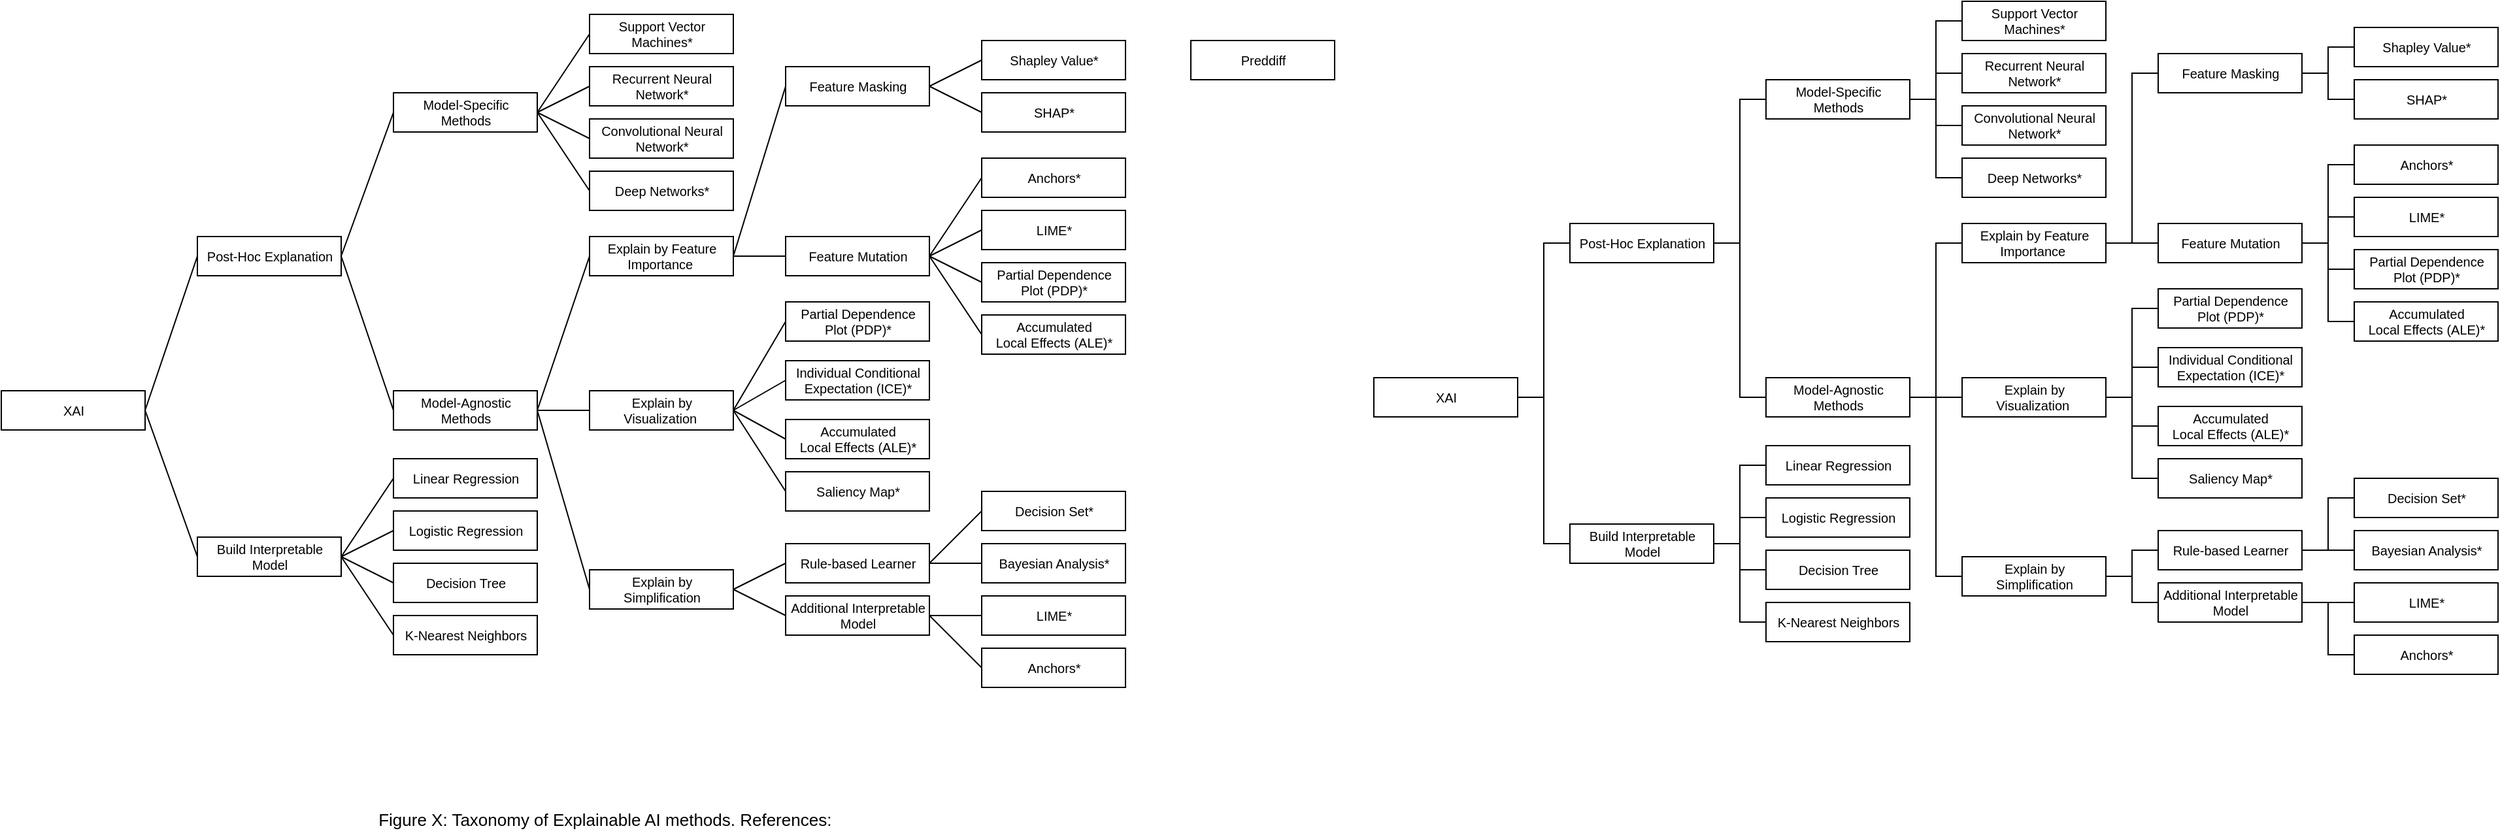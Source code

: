 <mxfile version="15.8.4" type="device"><diagram id="fUU3eTQK2Krqb0j5PKWN" name="Page-1"><mxGraphModel dx="1800" dy="1344" grid="1" gridSize="10" guides="1" tooltips="1" connect="1" arrows="1" fold="1" page="1" pageScale="1" pageWidth="827" pageHeight="1169" math="0" shadow="0"><root><mxCell id="0"/><mxCell id="1" parent="0"/><mxCell id="-WORGkZip4nCEqT5M6iW-1" value="XAI" style="rounded=0;fontSize=10;html=1;" parent="1" vertex="1"><mxGeometry x="50" y="548" width="110" height="30" as="geometry"/></mxCell><mxCell id="xde6bj1MVYbyTkNECEby-100" value="" style="rounded=0;orthogonalLoop=1;jettySize=auto;exitX=1;exitY=0.5;exitDx=0;exitDy=0;entryX=0;entryY=0.5;entryDx=0;entryDy=0;endArrow=none;endFill=0;fontSize=10;html=1;" edge="1" parent="1" source="-WORGkZip4nCEqT5M6iW-3" target="-WORGkZip4nCEqT5M6iW-4"><mxGeometry relative="1" as="geometry"/></mxCell><mxCell id="xde6bj1MVYbyTkNECEby-101" value="" style="rounded=0;orthogonalLoop=1;jettySize=auto;exitX=1;exitY=0.5;exitDx=0;exitDy=0;entryX=0;entryY=0.5;entryDx=0;entryDy=0;endArrow=none;endFill=0;fontSize=10;html=1;" edge="1" parent="1" source="-WORGkZip4nCEqT5M6iW-3" target="-WORGkZip4nCEqT5M6iW-15"><mxGeometry relative="1" as="geometry"/></mxCell><mxCell id="-WORGkZip4nCEqT5M6iW-3" value="Post-Hoc Explanation" style="rounded=0;fontSize=10;html=1;" parent="1" vertex="1"><mxGeometry x="200" y="430" width="110" height="30" as="geometry"/></mxCell><mxCell id="xde6bj1MVYbyTkNECEby-95" value="" style="rounded=0;orthogonalLoop=1;jettySize=auto;exitX=1;exitY=0.5;exitDx=0;exitDy=0;entryX=0;entryY=0.5;entryDx=0;entryDy=0;endArrow=none;endFill=0;fontSize=10;html=1;" edge="1" parent="1" source="-WORGkZip4nCEqT5M6iW-4" target="28"><mxGeometry relative="1" as="geometry"/></mxCell><mxCell id="xde6bj1MVYbyTkNECEby-96" value="" style="rounded=0;orthogonalLoop=1;jettySize=auto;exitX=1;exitY=0.5;exitDx=0;exitDy=0;entryX=0;entryY=0.5;entryDx=0;entryDy=0;endArrow=none;endFill=0;fontSize=10;html=1;" edge="1" parent="1" source="-WORGkZip4nCEqT5M6iW-4" target="29"><mxGeometry relative="1" as="geometry"/></mxCell><mxCell id="xde6bj1MVYbyTkNECEby-97" value="" style="rounded=0;orthogonalLoop=1;jettySize=auto;exitX=1;exitY=0.5;exitDx=0;exitDy=0;entryX=0;entryY=0.5;entryDx=0;entryDy=0;endArrow=none;endFill=0;fontSize=10;html=1;" edge="1" parent="1" source="-WORGkZip4nCEqT5M6iW-4" target="30"><mxGeometry relative="1" as="geometry"/></mxCell><mxCell id="xde6bj1MVYbyTkNECEby-98" value="" style="rounded=0;orthogonalLoop=1;jettySize=auto;exitX=1;exitY=0.5;exitDx=0;exitDy=0;entryX=0;entryY=0.5;entryDx=0;entryDy=0;endArrow=none;endFill=0;fontSize=10;html=1;" edge="1" parent="1" source="-WORGkZip4nCEqT5M6iW-4" target="31"><mxGeometry relative="1" as="geometry"/></mxCell><mxCell id="-WORGkZip4nCEqT5M6iW-4" value="Model-Specific &lt;br&gt;Methods" style="rounded=0;fontSize=10;html=1;" parent="1" vertex="1"><mxGeometry x="350" y="320" width="110" height="30" as="geometry"/></mxCell><mxCell id="-WORGkZip4nCEqT5M6iW-5" value="Build Interpretable &lt;br&gt;Model" style="rounded=0;fontSize=10;html=1;" parent="1" vertex="1"><mxGeometry x="200" y="660" width="110" height="30" as="geometry"/></mxCell><mxCell id="xde6bj1MVYbyTkNECEby-85" value="" style="rounded=0;orthogonalLoop=1;jettySize=auto;exitX=1;exitY=0.5;exitDx=0;exitDy=0;entryX=0;entryY=0.5;entryDx=0;entryDy=0;endArrow=none;endFill=0;fontSize=10;html=1;" edge="1" parent="1" source="-WORGkZip4nCEqT5M6iW-15" target="-WORGkZip4nCEqT5M6iW-24"><mxGeometry relative="1" as="geometry"/></mxCell><mxCell id="xde6bj1MVYbyTkNECEby-86" value="" style="rounded=0;orthogonalLoop=1;jettySize=auto;exitX=1;exitY=0.5;exitDx=0;exitDy=0;entryX=0;entryY=0.5;entryDx=0;entryDy=0;endArrow=none;endFill=0;fontSize=10;html=1;" edge="1" parent="1" source="-WORGkZip4nCEqT5M6iW-15" target="-WORGkZip4nCEqT5M6iW-20"><mxGeometry relative="1" as="geometry"/></mxCell><mxCell id="xde6bj1MVYbyTkNECEby-99" value="" style="rounded=0;orthogonalLoop=1;jettySize=auto;exitX=1;exitY=0.5;exitDx=0;exitDy=0;entryX=0;entryY=0.5;entryDx=0;entryDy=0;endArrow=none;endFill=0;fontSize=10;html=1;" edge="1" parent="1" source="-WORGkZip4nCEqT5M6iW-15" target="-WORGkZip4nCEqT5M6iW-23"><mxGeometry relative="1" as="geometry"/></mxCell><mxCell id="-WORGkZip4nCEqT5M6iW-15" value="Model-Agnostic &lt;br&gt;Methods" style="rounded=0;fontSize=10;html=1;" parent="1" vertex="1"><mxGeometry x="350" y="548" width="110" height="30" as="geometry"/></mxCell><mxCell id="-WORGkZip4nCEqT5M6iW-20" value="Explain by &lt;br&gt;Simplification" style="rounded=0;fontSize=10;html=1;" parent="1" vertex="1"><mxGeometry x="500" y="685" width="110" height="30" as="geometry"/></mxCell><mxCell id="-WORGkZip4nCEqT5M6iW-23" value="Explain by Feature &lt;br&gt;Importance&amp;nbsp;" style="rounded=0;fontSize=10;html=1;" parent="1" vertex="1"><mxGeometry x="500" y="430" width="110" height="30" as="geometry"/></mxCell><mxCell id="-WORGkZip4nCEqT5M6iW-24" value="Explain by &lt;br&gt;Visualization&amp;nbsp;" style="rounded=0;fontSize=10;html=1;" parent="1" vertex="1"><mxGeometry x="500" y="548" width="110" height="30" as="geometry"/></mxCell><mxCell id="xde6bj1MVYbyTkNECEby-93" value="" style="rounded=0;orthogonalLoop=1;jettySize=auto;exitX=1;exitY=0.5;exitDx=0;exitDy=0;entryX=0;entryY=0.5;entryDx=0;entryDy=0;endArrow=none;endFill=0;fontSize=10;html=1;" edge="1" parent="1" source="-WORGkZip4nCEqT5M6iW-26" target="38"><mxGeometry relative="1" as="geometry"/></mxCell><mxCell id="xde6bj1MVYbyTkNECEby-94" value="" style="rounded=0;orthogonalLoop=1;jettySize=auto;exitX=1;exitY=0.5;exitDx=0;exitDy=0;entryX=0;entryY=0.5;entryDx=0;entryDy=0;endArrow=none;endFill=0;fontSize=10;html=1;" edge="1" parent="1" source="-WORGkZip4nCEqT5M6iW-26" target="44"><mxGeometry relative="1" as="geometry"/></mxCell><mxCell id="-WORGkZip4nCEqT5M6iW-26" value="Feature Masking" style="rounded=0;fontSize=10;html=1;" parent="1" vertex="1"><mxGeometry x="650" y="300" width="110" height="30" as="geometry"/></mxCell><mxCell id="xde6bj1MVYbyTkNECEby-89" value="" style="rounded=0;orthogonalLoop=1;jettySize=auto;exitX=1;exitY=0.5;exitDx=0;exitDy=0;entryX=0;entryY=0.5;entryDx=0;entryDy=0;endArrow=none;endFill=0;fontSize=10;html=1;" edge="1" parent="1" source="-WORGkZip4nCEqT5M6iW-27" target="81"><mxGeometry relative="1" as="geometry"/></mxCell><mxCell id="xde6bj1MVYbyTkNECEby-90" value="" style="rounded=0;orthogonalLoop=1;jettySize=auto;exitX=1;exitY=0.5;exitDx=0;exitDy=0;entryX=0;entryY=0.5;entryDx=0;entryDy=0;endArrow=none;endFill=0;fontSize=10;html=1;" edge="1" parent="1" source="-WORGkZip4nCEqT5M6iW-27" target="83"><mxGeometry relative="1" as="geometry"/></mxCell><mxCell id="xde6bj1MVYbyTkNECEby-91" value="" style="rounded=0;orthogonalLoop=1;jettySize=auto;exitX=1;exitY=0.5;exitDx=0;exitDy=0;entryX=0;entryY=0.5;entryDx=0;entryDy=0;endArrow=none;endFill=0;fontSize=10;html=1;" edge="1" parent="1" source="-WORGkZip4nCEqT5M6iW-27" target="49"><mxGeometry relative="1" as="geometry"/></mxCell><mxCell id="xde6bj1MVYbyTkNECEby-92" value="" style="rounded=0;orthogonalLoop=1;jettySize=auto;exitX=1;exitY=0.5;exitDx=0;exitDy=0;entryX=0;entryY=0.5;entryDx=0;entryDy=0;endArrow=none;endFill=0;fontSize=10;html=1;" edge="1" parent="1" source="-WORGkZip4nCEqT5M6iW-27" target="41"><mxGeometry relative="1" as="geometry"/></mxCell><mxCell id="-WORGkZip4nCEqT5M6iW-27" value="Feature Mutation" style="rounded=0;fontSize=10;html=1;" parent="1" vertex="1"><mxGeometry x="650" y="430" width="110" height="30" as="geometry"/></mxCell><mxCell id="-WORGkZip4nCEqT5M6iW-43" value="Accumulated &lt;br&gt;Local Effects (ALE)*" style="rounded=0;fontSize=10;html=1;" parent="1" vertex="1"><mxGeometry x="650" y="570" width="110" height="30" as="geometry"/></mxCell><mxCell id="-WORGkZip4nCEqT5M6iW-45" value="Rule-based Learner" style="rounded=0;fontSize=10;html=1;" parent="1" vertex="1"><mxGeometry x="650" y="665" width="110" height="30" as="geometry"/></mxCell><mxCell id="QQmzySU8mVnGRCFx_2Iw-1" value="Partial Dependence &lt;br&gt;Plot (PDP)*" style="rounded=0;fontSize=10;html=1;" parent="1" vertex="1"><mxGeometry x="650" y="480" width="110" height="30" as="geometry"/></mxCell><mxCell id="22" value="Linear Regression" style="rounded=0;fontSize=10;html=1;" parent="1" vertex="1"><mxGeometry x="350" y="600" width="110" height="30" as="geometry"/></mxCell><mxCell id="23" value="Decision Tree" style="rounded=0;fontSize=10;html=1;" parent="1" vertex="1"><mxGeometry x="350" y="680" width="110" height="30" as="geometry"/></mxCell><mxCell id="24" value="Logistic Regression" style="rounded=0;fontSize=10;html=1;" parent="1" vertex="1"><mxGeometry x="350" y="640" width="110" height="30" as="geometry"/></mxCell><mxCell id="27" value="K-Nearest Neighbors" style="rounded=0;fontSize=10;html=1;" parent="1" vertex="1"><mxGeometry x="350" y="720" width="110" height="30" as="geometry"/></mxCell><mxCell id="28" value="Support Vector &lt;br&gt;Machines*" style="rounded=0;fontSize=10;html=1;" parent="1" vertex="1"><mxGeometry x="500" y="260" width="110" height="30" as="geometry"/></mxCell><mxCell id="29" value="Recurrent Neural &lt;br&gt;Network*" style="rounded=0;fontSize=10;html=1;" parent="1" vertex="1"><mxGeometry x="500" y="300" width="110" height="30" as="geometry"/></mxCell><mxCell id="30" value="Convolutional Neural&lt;br&gt;Network*" style="rounded=0;fontSize=10;html=1;" parent="1" vertex="1"><mxGeometry x="500" y="340" width="110" height="30" as="geometry"/></mxCell><mxCell id="31" value="Deep Networks*" style="rounded=0;fontSize=10;html=1;" parent="1" vertex="1"><mxGeometry x="500" y="380" width="110" height="30" as="geometry"/></mxCell><mxCell id="34" value="Individual Conditional &lt;br&gt;Expectation (ICE)*" style="rounded=0;fontSize=10;html=1;" parent="1" vertex="1"><mxGeometry x="650" y="525" width="110" height="30" as="geometry"/></mxCell><mxCell id="36" value="Decision Set*" style="rounded=0;fontSize=10;html=1;" parent="1" vertex="1"><mxGeometry x="800" y="625" width="110" height="30" as="geometry"/></mxCell><mxCell id="37" value="Bayesian Analysis*" style="rounded=0;fontSize=10;html=1;" parent="1" vertex="1"><mxGeometry x="800" y="665" width="110" height="30" as="geometry"/></mxCell><mxCell id="38" value="Shapley Value*" style="rounded=0;fontSize=10;html=1;" parent="1" vertex="1"><mxGeometry x="800" y="280" width="110" height="30" as="geometry"/></mxCell><mxCell id="40" value="Saliency Map*" style="rounded=0;fontSize=10;html=1;" parent="1" vertex="1"><mxGeometry x="650" y="610" width="110" height="30" as="geometry"/></mxCell><mxCell id="44" value="SHAP*" style="rounded=0;fontSize=10;html=1;" parent="1" vertex="1"><mxGeometry x="800" y="320" width="110" height="30" as="geometry"/></mxCell><mxCell id="45" value="Additional Interpretable &lt;br&gt;Model" style="rounded=0;fontSize=10;html=1;" parent="1" vertex="1"><mxGeometry x="650" y="705" width="110" height="30" as="geometry"/></mxCell><mxCell id="46" value="LIME*" style="rounded=0;fontSize=10;html=1;" parent="1" vertex="1"><mxGeometry x="800" y="705" width="110" height="30" as="geometry"/></mxCell><mxCell id="47" value="Anchors*" style="rounded=0;fontSize=10;html=1;" parent="1" vertex="1"><mxGeometry x="800" y="745" width="110" height="30" as="geometry"/></mxCell><mxCell id="48" value="Preddiff" style="rounded=0;fontSize=10;html=1;" parent="1" vertex="1"><mxGeometry x="960" y="280" width="110" height="30" as="geometry"/></mxCell><mxCell id="50" value="" style="endArrow=none;fontFamily=Helvetica;fontSize=10;fontColor=default;entryX=0;entryY=0.5;entryDx=0;entryDy=0;exitX=1;exitY=0.5;exitDx=0;exitDy=0;rounded=0;html=1;" parent="1" source="-WORGkZip4nCEqT5M6iW-1" target="-WORGkZip4nCEqT5M6iW-3" edge="1"><mxGeometry width="50" height="50" relative="1" as="geometry"><mxPoint x="130" y="460" as="sourcePoint"/><mxPoint x="180" y="410" as="targetPoint"/></mxGeometry></mxCell><mxCell id="51" value="" style="endArrow=none;fontFamily=Helvetica;fontSize=10;fontColor=default;exitX=1;exitY=0.5;exitDx=0;exitDy=0;entryX=0;entryY=0.5;entryDx=0;entryDy=0;rounded=0;html=1;" parent="1" source="-WORGkZip4nCEqT5M6iW-1" target="-WORGkZip4nCEqT5M6iW-5" edge="1"><mxGeometry width="50" height="50" relative="1" as="geometry"><mxPoint x="150" y="650" as="sourcePoint"/><mxPoint x="200" y="600" as="targetPoint"/></mxGeometry></mxCell><mxCell id="61" value="" style="endArrow=none;fontFamily=Helvetica;fontSize=10;fontColor=default;entryX=0;entryY=0.5;entryDx=0;entryDy=0;exitX=1;exitY=0.5;exitDx=0;exitDy=0;rounded=0;html=1;" parent="1" source="-WORGkZip4nCEqT5M6iW-5" target="22" edge="1"><mxGeometry width="50" height="50" relative="1" as="geometry"><mxPoint x="270" y="660" as="sourcePoint"/><mxPoint x="320" y="610" as="targetPoint"/></mxGeometry></mxCell><mxCell id="62" value="" style="endArrow=none;fontFamily=Helvetica;fontSize=10;fontColor=default;entryX=0;entryY=0.5;entryDx=0;entryDy=0;exitX=1;exitY=0.5;exitDx=0;exitDy=0;rounded=0;html=1;" parent="1" source="-WORGkZip4nCEqT5M6iW-5" target="24" edge="1"><mxGeometry width="50" height="50" relative="1" as="geometry"><mxPoint x="260" y="790" as="sourcePoint"/><mxPoint x="310" y="740" as="targetPoint"/></mxGeometry></mxCell><mxCell id="63" value="" style="endArrow=none;fontFamily=Helvetica;fontSize=10;fontColor=default;entryX=0;entryY=0.5;entryDx=0;entryDy=0;exitX=1;exitY=0.5;exitDx=0;exitDy=0;rounded=0;html=1;" parent="1" source="-WORGkZip4nCEqT5M6iW-5" target="23" edge="1"><mxGeometry width="50" height="50" relative="1" as="geometry"><mxPoint x="270" y="790" as="sourcePoint"/><mxPoint x="320" y="740" as="targetPoint"/></mxGeometry></mxCell><mxCell id="64" value="" style="endArrow=none;fontFamily=Helvetica;fontSize=10;fontColor=default;entryX=0;entryY=0.5;entryDx=0;entryDy=0;exitX=1;exitY=0.5;exitDx=0;exitDy=0;rounded=0;html=1;" parent="1" source="-WORGkZip4nCEqT5M6iW-5" target="27" edge="1"><mxGeometry width="50" height="50" relative="1" as="geometry"><mxPoint x="200" y="810" as="sourcePoint"/><mxPoint x="250" y="760" as="targetPoint"/></mxGeometry></mxCell><mxCell id="65" value="" style="endArrow=none;fontFamily=Helvetica;fontSize=10;fontColor=default;entryX=0;entryY=0.5;entryDx=0;entryDy=0;exitX=1;exitY=0.5;exitDx=0;exitDy=0;rounded=0;html=1;" parent="1" source="-WORGkZip4nCEqT5M6iW-24" target="QQmzySU8mVnGRCFx_2Iw-1" edge="1"><mxGeometry width="50" height="50" relative="1" as="geometry"><mxPoint x="600" y="665" as="sourcePoint"/><mxPoint x="650" y="615" as="targetPoint"/></mxGeometry></mxCell><mxCell id="66" value="" style="endArrow=none;fontFamily=Helvetica;fontSize=10;fontColor=default;entryX=0;entryY=0.5;entryDx=0;entryDy=0;exitX=1;exitY=0.5;exitDx=0;exitDy=0;rounded=0;html=1;" parent="1" source="-WORGkZip4nCEqT5M6iW-24" target="34" edge="1"><mxGeometry width="50" height="50" relative="1" as="geometry"><mxPoint x="580" y="755" as="sourcePoint"/><mxPoint x="630" y="705" as="targetPoint"/></mxGeometry></mxCell><mxCell id="67" value="" style="endArrow=none;fontFamily=Helvetica;fontSize=10;fontColor=default;entryX=0;entryY=0.5;entryDx=0;entryDy=0;exitX=1;exitY=0.5;exitDx=0;exitDy=0;rounded=0;html=1;" parent="1" source="-WORGkZip4nCEqT5M6iW-24" target="-WORGkZip4nCEqT5M6iW-43" edge="1"><mxGeometry width="50" height="50" relative="1" as="geometry"><mxPoint x="540" y="745" as="sourcePoint"/><mxPoint x="590" y="695" as="targetPoint"/></mxGeometry></mxCell><mxCell id="68" value="" style="endArrow=none;fontFamily=Helvetica;fontSize=10;fontColor=default;entryX=0;entryY=0.5;entryDx=0;entryDy=0;exitX=1;exitY=0.5;exitDx=0;exitDy=0;rounded=0;html=1;" parent="1" source="-WORGkZip4nCEqT5M6iW-24" target="40" edge="1"><mxGeometry width="50" height="50" relative="1" as="geometry"><mxPoint x="570" y="755" as="sourcePoint"/><mxPoint x="620" y="705" as="targetPoint"/></mxGeometry></mxCell><mxCell id="69" value="" style="endArrow=none;fontFamily=Helvetica;fontSize=10;fontColor=default;entryX=0;entryY=0.5;entryDx=0;entryDy=0;exitX=1;exitY=0.5;exitDx=0;exitDy=0;rounded=0;html=1;" parent="1" source="-WORGkZip4nCEqT5M6iW-20" target="-WORGkZip4nCEqT5M6iW-45" edge="1"><mxGeometry width="50" height="50" relative="1" as="geometry"><mxPoint x="570" y="795" as="sourcePoint"/><mxPoint x="620" y="745" as="targetPoint"/></mxGeometry></mxCell><mxCell id="70" value="" style="endArrow=none;fontFamily=Helvetica;fontSize=10;fontColor=default;entryX=0;entryY=0.5;entryDx=0;entryDy=0;exitX=1;exitY=0.5;exitDx=0;exitDy=0;rounded=0;html=1;" parent="1" source="-WORGkZip4nCEqT5M6iW-45" target="36" edge="1"><mxGeometry width="50" height="50" relative="1" as="geometry"><mxPoint x="550" y="795" as="sourcePoint"/><mxPoint x="600" y="745" as="targetPoint"/></mxGeometry></mxCell><mxCell id="71" value="" style="endArrow=none;fontFamily=Helvetica;fontSize=10;fontColor=default;entryX=0;entryY=0.5;entryDx=0;entryDy=0;exitX=1;exitY=0.5;exitDx=0;exitDy=0;rounded=0;html=1;" parent="1" source="-WORGkZip4nCEqT5M6iW-45" target="37" edge="1"><mxGeometry width="50" height="50" relative="1" as="geometry"><mxPoint x="570" y="795" as="sourcePoint"/><mxPoint x="620" y="745" as="targetPoint"/></mxGeometry></mxCell><mxCell id="72" value="" style="endArrow=none;fontFamily=Helvetica;fontSize=10;fontColor=default;entryX=0;entryY=0.5;entryDx=0;entryDy=0;exitX=1;exitY=0.5;exitDx=0;exitDy=0;rounded=0;html=1;" parent="1" source="-WORGkZip4nCEqT5M6iW-20" target="45" edge="1"><mxGeometry width="50" height="50" relative="1" as="geometry"><mxPoint x="550" y="785" as="sourcePoint"/><mxPoint x="600" y="735" as="targetPoint"/></mxGeometry></mxCell><mxCell id="73" value="" style="endArrow=none;fontFamily=Helvetica;fontSize=10;fontColor=default;entryX=0;entryY=0.5;entryDx=0;entryDy=0;exitX=1;exitY=0.5;exitDx=0;exitDy=0;rounded=0;html=1;" parent="1" source="45" target="46" edge="1"><mxGeometry width="50" height="50" relative="1" as="geometry"><mxPoint x="640" y="825" as="sourcePoint"/><mxPoint x="690" y="775" as="targetPoint"/></mxGeometry></mxCell><mxCell id="74" value="" style="endArrow=none;fontFamily=Helvetica;fontSize=10;fontColor=default;entryX=0;entryY=0.5;entryDx=0;entryDy=0;exitX=1;exitY=0.5;exitDx=0;exitDy=0;rounded=0;html=1;" parent="1" source="45" target="47" edge="1"><mxGeometry width="50" height="50" relative="1" as="geometry"><mxPoint x="580" y="805" as="sourcePoint"/><mxPoint x="630" y="755" as="targetPoint"/></mxGeometry></mxCell><mxCell id="75" value="" style="endArrow=none;fontFamily=Helvetica;fontSize=10;fontColor=default;entryX=0;entryY=0.5;entryDx=0;entryDy=0;exitX=1;exitY=0.5;exitDx=0;exitDy=0;rounded=0;html=1;" parent="1" source="-WORGkZip4nCEqT5M6iW-23" target="-WORGkZip4nCEqT5M6iW-26" edge="1"><mxGeometry width="50" height="50" relative="1" as="geometry"><mxPoint x="560" y="440" as="sourcePoint"/><mxPoint x="610" y="390" as="targetPoint"/></mxGeometry></mxCell><mxCell id="78" value="" style="endArrow=none;fontFamily=Helvetica;fontSize=10;fontColor=default;entryX=0;entryY=0.5;entryDx=0;entryDy=0;exitX=1;exitY=0.5;exitDx=0;exitDy=0;rounded=0;html=1;" parent="1" source="-WORGkZip4nCEqT5M6iW-23" target="-WORGkZip4nCEqT5M6iW-27" edge="1"><mxGeometry width="50" height="50" relative="1" as="geometry"><mxPoint x="560" y="480" as="sourcePoint"/><mxPoint x="610" y="430" as="targetPoint"/></mxGeometry></mxCell><mxCell id="85" value="&lt;font style=&quot;font-size: 13px&quot;&gt;Figure X: Taxonomy of Explainable AI methods. References:&amp;nbsp;&amp;nbsp;&lt;/font&gt;" style="text;html=1;strokeColor=none;fillColor=none;align=center;verticalAlign=middle;rounded=0;fontFamily=Helvetica;fontSize=16;fontColor=default;" parent="1" vertex="1"><mxGeometry x="270" y="860" width="490" height="30" as="geometry"/></mxCell><mxCell id="xde6bj1MVYbyTkNECEby-102" value="" style="group" vertex="1" connectable="0" parent="1"><mxGeometry x="800" y="370" width="110" height="150" as="geometry"/></mxCell><mxCell id="41" value="Accumulated &lt;br&gt;Local Effects (ALE)*" style="rounded=0;fontSize=10;html=1;" parent="xde6bj1MVYbyTkNECEby-102" vertex="1"><mxGeometry y="120" width="110" height="30" as="geometry"/></mxCell><mxCell id="49" value="Partial Dependence &lt;br&gt;Plot (PDP)*" style="rounded=0;fontSize=10;html=1;" parent="xde6bj1MVYbyTkNECEby-102" vertex="1"><mxGeometry y="80" width="110" height="30" as="geometry"/></mxCell><mxCell id="81" value="Anchors*" style="rounded=0;fontSize=10;html=1;" parent="xde6bj1MVYbyTkNECEby-102" vertex="1"><mxGeometry width="110" height="30" as="geometry"/></mxCell><mxCell id="83" value="LIME*" style="rounded=0;fontSize=10;html=1;" parent="xde6bj1MVYbyTkNECEby-102" vertex="1"><mxGeometry y="40" width="110" height="30" as="geometry"/></mxCell><mxCell id="xde6bj1MVYbyTkNECEby-103" value="XAI" style="rounded=0;fontSize=10;html=1;" vertex="1" parent="1"><mxGeometry x="1100" y="538" width="110" height="30" as="geometry"/></mxCell><mxCell id="xde6bj1MVYbyTkNECEby-104" value="" style="rounded=0;orthogonalLoop=1;jettySize=auto;exitX=1;exitY=0.5;exitDx=0;exitDy=0;entryX=0;entryY=0.5;entryDx=0;entryDy=0;endArrow=none;endFill=0;fontSize=10;html=1;edgeStyle=orthogonalEdgeStyle;" edge="1" parent="1" source="xde6bj1MVYbyTkNECEby-106" target="xde6bj1MVYbyTkNECEby-111"><mxGeometry relative="1" as="geometry"/></mxCell><mxCell id="xde6bj1MVYbyTkNECEby-105" value="" style="rounded=0;orthogonalLoop=1;jettySize=auto;exitX=1;exitY=0.5;exitDx=0;exitDy=0;entryX=0;entryY=0.5;entryDx=0;entryDy=0;endArrow=none;endFill=0;fontSize=10;html=1;edgeStyle=orthogonalEdgeStyle;" edge="1" parent="1" source="xde6bj1MVYbyTkNECEby-106" target="xde6bj1MVYbyTkNECEby-116"><mxGeometry relative="1" as="geometry"/></mxCell><mxCell id="xde6bj1MVYbyTkNECEby-106" value="Post-Hoc Explanation" style="rounded=0;fontSize=10;html=1;" vertex="1" parent="1"><mxGeometry x="1250" y="420" width="110" height="30" as="geometry"/></mxCell><mxCell id="xde6bj1MVYbyTkNECEby-107" value="" style="rounded=0;orthogonalLoop=1;jettySize=auto;exitX=1;exitY=0.5;exitDx=0;exitDy=0;entryX=0;entryY=0.5;entryDx=0;entryDy=0;endArrow=none;endFill=0;fontSize=10;html=1;edgeStyle=orthogonalEdgeStyle;" edge="1" parent="1" source="xde6bj1MVYbyTkNECEby-111" target="xde6bj1MVYbyTkNECEby-135"><mxGeometry relative="1" as="geometry"/></mxCell><mxCell id="xde6bj1MVYbyTkNECEby-108" value="" style="rounded=0;orthogonalLoop=1;jettySize=auto;exitX=1;exitY=0.5;exitDx=0;exitDy=0;entryX=0;entryY=0.5;entryDx=0;entryDy=0;endArrow=none;endFill=0;fontSize=10;html=1;edgeStyle=orthogonalEdgeStyle;" edge="1" parent="1" source="xde6bj1MVYbyTkNECEby-111" target="xde6bj1MVYbyTkNECEby-136"><mxGeometry relative="1" as="geometry"/></mxCell><mxCell id="xde6bj1MVYbyTkNECEby-109" value="" style="rounded=0;orthogonalLoop=1;jettySize=auto;exitX=1;exitY=0.5;exitDx=0;exitDy=0;entryX=0;entryY=0.5;entryDx=0;entryDy=0;endArrow=none;endFill=0;fontSize=10;html=1;edgeStyle=orthogonalEdgeStyle;" edge="1" parent="1" source="xde6bj1MVYbyTkNECEby-111" target="xde6bj1MVYbyTkNECEby-137"><mxGeometry relative="1" as="geometry"/></mxCell><mxCell id="xde6bj1MVYbyTkNECEby-110" value="" style="rounded=0;orthogonalLoop=1;jettySize=auto;exitX=1;exitY=0.5;exitDx=0;exitDy=0;entryX=0;entryY=0.5;entryDx=0;entryDy=0;endArrow=none;endFill=0;fontSize=10;html=1;edgeStyle=orthogonalEdgeStyle;" edge="1" parent="1" source="xde6bj1MVYbyTkNECEby-111" target="xde6bj1MVYbyTkNECEby-138"><mxGeometry relative="1" as="geometry"/></mxCell><mxCell id="xde6bj1MVYbyTkNECEby-111" value="Model-Specific &lt;br&gt;Methods" style="rounded=0;fontSize=10;html=1;" vertex="1" parent="1"><mxGeometry x="1400" y="310" width="110" height="30" as="geometry"/></mxCell><mxCell id="xde6bj1MVYbyTkNECEby-112" value="Build Interpretable &lt;br&gt;Model" style="rounded=0;fontSize=10;html=1;" vertex="1" parent="1"><mxGeometry x="1250" y="650" width="110" height="30" as="geometry"/></mxCell><mxCell id="xde6bj1MVYbyTkNECEby-113" value="" style="rounded=0;orthogonalLoop=1;jettySize=auto;exitX=1;exitY=0.5;exitDx=0;exitDy=0;entryX=0;entryY=0.5;entryDx=0;entryDy=0;endArrow=none;endFill=0;fontSize=10;html=1;edgeStyle=orthogonalEdgeStyle;" edge="1" parent="1" source="xde6bj1MVYbyTkNECEby-116" target="xde6bj1MVYbyTkNECEby-119"><mxGeometry relative="1" as="geometry"/></mxCell><mxCell id="xde6bj1MVYbyTkNECEby-114" value="" style="rounded=0;orthogonalLoop=1;jettySize=auto;exitX=1;exitY=0.5;exitDx=0;exitDy=0;entryX=0;entryY=0.5;entryDx=0;entryDy=0;endArrow=none;endFill=0;fontSize=10;html=1;edgeStyle=orthogonalEdgeStyle;" edge="1" parent="1" source="xde6bj1MVYbyTkNECEby-116" target="xde6bj1MVYbyTkNECEby-117"><mxGeometry relative="1" as="geometry"/></mxCell><mxCell id="xde6bj1MVYbyTkNECEby-115" value="" style="rounded=0;orthogonalLoop=1;jettySize=auto;exitX=1;exitY=0.5;exitDx=0;exitDy=0;entryX=0;entryY=0.5;entryDx=0;entryDy=0;endArrow=none;endFill=0;fontSize=10;html=1;edgeStyle=orthogonalEdgeStyle;" edge="1" parent="1" source="xde6bj1MVYbyTkNECEby-116" target="xde6bj1MVYbyTkNECEby-118"><mxGeometry relative="1" as="geometry"/></mxCell><mxCell id="xde6bj1MVYbyTkNECEby-116" value="Model-Agnostic &lt;br&gt;Methods" style="rounded=0;fontSize=10;html=1;" vertex="1" parent="1"><mxGeometry x="1400" y="538" width="110" height="30" as="geometry"/></mxCell><mxCell id="xde6bj1MVYbyTkNECEby-117" value="Explain by &lt;br&gt;Simplification" style="rounded=0;fontSize=10;html=1;" vertex="1" parent="1"><mxGeometry x="1550" y="675" width="110" height="30" as="geometry"/></mxCell><mxCell id="xde6bj1MVYbyTkNECEby-118" value="Explain by Feature &lt;br&gt;Importance&amp;nbsp;" style="rounded=0;fontSize=10;html=1;" vertex="1" parent="1"><mxGeometry x="1550" y="420" width="110" height="30" as="geometry"/></mxCell><mxCell id="xde6bj1MVYbyTkNECEby-119" value="Explain by &lt;br&gt;Visualization&amp;nbsp;" style="rounded=0;fontSize=10;html=1;" vertex="1" parent="1"><mxGeometry x="1550" y="538" width="110" height="30" as="geometry"/></mxCell><mxCell id="xde6bj1MVYbyTkNECEby-120" value="" style="rounded=0;orthogonalLoop=1;jettySize=auto;exitX=1;exitY=0.5;exitDx=0;exitDy=0;entryX=0;entryY=0.5;entryDx=0;entryDy=0;endArrow=none;endFill=0;fontSize=10;html=1;edgeStyle=orthogonalEdgeStyle;" edge="1" parent="1" source="xde6bj1MVYbyTkNECEby-122" target="xde6bj1MVYbyTkNECEby-142"><mxGeometry relative="1" as="geometry"/></mxCell><mxCell id="xde6bj1MVYbyTkNECEby-121" value="" style="rounded=0;orthogonalLoop=1;jettySize=auto;exitX=1;exitY=0.5;exitDx=0;exitDy=0;entryX=0;entryY=0.5;entryDx=0;entryDy=0;endArrow=none;endFill=0;fontSize=10;html=1;edgeStyle=orthogonalEdgeStyle;" edge="1" parent="1" source="xde6bj1MVYbyTkNECEby-122" target="xde6bj1MVYbyTkNECEby-144"><mxGeometry relative="1" as="geometry"/></mxCell><mxCell id="xde6bj1MVYbyTkNECEby-122" value="Feature Masking" style="rounded=0;fontSize=10;html=1;" vertex="1" parent="1"><mxGeometry x="1700" y="290" width="110" height="30" as="geometry"/></mxCell><mxCell id="xde6bj1MVYbyTkNECEby-123" value="" style="rounded=0;orthogonalLoop=1;jettySize=auto;exitX=1;exitY=0.5;exitDx=0;exitDy=0;entryX=0;entryY=0.5;entryDx=0;entryDy=0;endArrow=none;endFill=0;fontSize=10;html=1;edgeStyle=orthogonalEdgeStyle;" edge="1" parent="1" source="xde6bj1MVYbyTkNECEby-127" target="xde6bj1MVYbyTkNECEby-169"><mxGeometry relative="1" as="geometry"/></mxCell><mxCell id="xde6bj1MVYbyTkNECEby-124" value="" style="rounded=0;orthogonalLoop=1;jettySize=auto;exitX=1;exitY=0.5;exitDx=0;exitDy=0;entryX=0;entryY=0.5;entryDx=0;entryDy=0;endArrow=none;endFill=0;fontSize=10;html=1;edgeStyle=orthogonalEdgeStyle;" edge="1" parent="1" source="xde6bj1MVYbyTkNECEby-127" target="xde6bj1MVYbyTkNECEby-170"><mxGeometry relative="1" as="geometry"/></mxCell><mxCell id="xde6bj1MVYbyTkNECEby-125" value="" style="rounded=0;orthogonalLoop=1;jettySize=auto;exitX=1;exitY=0.5;exitDx=0;exitDy=0;entryX=0;entryY=0.5;entryDx=0;entryDy=0;endArrow=none;endFill=0;fontSize=10;html=1;edgeStyle=orthogonalEdgeStyle;" edge="1" parent="1" source="xde6bj1MVYbyTkNECEby-127" target="xde6bj1MVYbyTkNECEby-168"><mxGeometry relative="1" as="geometry"/></mxCell><mxCell id="xde6bj1MVYbyTkNECEby-126" value="" style="rounded=0;orthogonalLoop=1;jettySize=auto;exitX=1;exitY=0.5;exitDx=0;exitDy=0;entryX=0;entryY=0.5;entryDx=0;entryDy=0;endArrow=none;endFill=0;fontSize=10;html=1;edgeStyle=orthogonalEdgeStyle;" edge="1" parent="1" source="xde6bj1MVYbyTkNECEby-127" target="xde6bj1MVYbyTkNECEby-167"><mxGeometry relative="1" as="geometry"/></mxCell><mxCell id="xde6bj1MVYbyTkNECEby-127" value="Feature Mutation" style="rounded=0;fontSize=10;html=1;" vertex="1" parent="1"><mxGeometry x="1700" y="420" width="110" height="30" as="geometry"/></mxCell><mxCell id="xde6bj1MVYbyTkNECEby-128" value="Accumulated &lt;br&gt;Local Effects (ALE)*" style="rounded=0;fontSize=10;html=1;" vertex="1" parent="1"><mxGeometry x="1700" y="560" width="110" height="30" as="geometry"/></mxCell><mxCell id="xde6bj1MVYbyTkNECEby-129" value="Rule-based Learner" style="rounded=0;fontSize=10;html=1;" vertex="1" parent="1"><mxGeometry x="1700" y="655" width="110" height="30" as="geometry"/></mxCell><mxCell id="xde6bj1MVYbyTkNECEby-130" value="Partial Dependence &lt;br&gt;Plot (PDP)*" style="rounded=0;fontSize=10;html=1;" vertex="1" parent="1"><mxGeometry x="1700" y="470" width="110" height="30" as="geometry"/></mxCell><mxCell id="xde6bj1MVYbyTkNECEby-131" value="Linear Regression" style="rounded=0;fontSize=10;html=1;" vertex="1" parent="1"><mxGeometry x="1400" y="590" width="110" height="30" as="geometry"/></mxCell><mxCell id="xde6bj1MVYbyTkNECEby-132" value="Decision Tree" style="rounded=0;fontSize=10;html=1;" vertex="1" parent="1"><mxGeometry x="1400" y="670" width="110" height="30" as="geometry"/></mxCell><mxCell id="xde6bj1MVYbyTkNECEby-133" value="Logistic Regression" style="rounded=0;fontSize=10;html=1;" vertex="1" parent="1"><mxGeometry x="1400" y="630" width="110" height="30" as="geometry"/></mxCell><mxCell id="xde6bj1MVYbyTkNECEby-134" value="K-Nearest Neighbors" style="rounded=0;fontSize=10;html=1;" vertex="1" parent="1"><mxGeometry x="1400" y="710" width="110" height="30" as="geometry"/></mxCell><mxCell id="xde6bj1MVYbyTkNECEby-135" value="Support Vector &lt;br&gt;Machines*" style="rounded=0;fontSize=10;html=1;" vertex="1" parent="1"><mxGeometry x="1550" y="250" width="110" height="30" as="geometry"/></mxCell><mxCell id="xde6bj1MVYbyTkNECEby-136" value="Recurrent Neural &lt;br&gt;Network*" style="rounded=0;fontSize=10;html=1;" vertex="1" parent="1"><mxGeometry x="1550" y="290" width="110" height="30" as="geometry"/></mxCell><mxCell id="xde6bj1MVYbyTkNECEby-137" value="Convolutional Neural&lt;br&gt;Network*" style="rounded=0;fontSize=10;html=1;" vertex="1" parent="1"><mxGeometry x="1550" y="330" width="110" height="30" as="geometry"/></mxCell><mxCell id="xde6bj1MVYbyTkNECEby-138" value="Deep Networks*" style="rounded=0;fontSize=10;html=1;" vertex="1" parent="1"><mxGeometry x="1550" y="370" width="110" height="30" as="geometry"/></mxCell><mxCell id="xde6bj1MVYbyTkNECEby-139" value="Individual Conditional &lt;br&gt;Expectation (ICE)*" style="rounded=0;fontSize=10;html=1;" vertex="1" parent="1"><mxGeometry x="1700" y="515" width="110" height="30" as="geometry"/></mxCell><mxCell id="xde6bj1MVYbyTkNECEby-140" value="Decision Set*" style="rounded=0;fontSize=10;html=1;" vertex="1" parent="1"><mxGeometry x="1850" y="615" width="110" height="30" as="geometry"/></mxCell><mxCell id="xde6bj1MVYbyTkNECEby-141" value="Bayesian Analysis*" style="rounded=0;fontSize=10;html=1;" vertex="1" parent="1"><mxGeometry x="1850" y="655" width="110" height="30" as="geometry"/></mxCell><mxCell id="xde6bj1MVYbyTkNECEby-142" value="Shapley Value*" style="rounded=0;fontSize=10;html=1;" vertex="1" parent="1"><mxGeometry x="1850" y="270" width="110" height="30" as="geometry"/></mxCell><mxCell id="xde6bj1MVYbyTkNECEby-143" value="Saliency Map*" style="rounded=0;fontSize=10;html=1;" vertex="1" parent="1"><mxGeometry x="1700" y="600" width="110" height="30" as="geometry"/></mxCell><mxCell id="xde6bj1MVYbyTkNECEby-144" value="SHAP*" style="rounded=0;fontSize=10;html=1;" vertex="1" parent="1"><mxGeometry x="1850" y="310" width="110" height="30" as="geometry"/></mxCell><mxCell id="xde6bj1MVYbyTkNECEby-145" value="Additional Interpretable &lt;br&gt;Model" style="rounded=0;fontSize=10;html=1;" vertex="1" parent="1"><mxGeometry x="1700" y="695" width="110" height="30" as="geometry"/></mxCell><mxCell id="xde6bj1MVYbyTkNECEby-146" value="LIME*" style="rounded=0;fontSize=10;html=1;" vertex="1" parent="1"><mxGeometry x="1850" y="695" width="110" height="30" as="geometry"/></mxCell><mxCell id="xde6bj1MVYbyTkNECEby-147" value="Anchors*" style="rounded=0;fontSize=10;html=1;" vertex="1" parent="1"><mxGeometry x="1850" y="735" width="110" height="30" as="geometry"/></mxCell><mxCell id="xde6bj1MVYbyTkNECEby-148" value="" style="endArrow=none;fontFamily=Helvetica;fontSize=10;fontColor=default;entryX=0;entryY=0.5;entryDx=0;entryDy=0;exitX=1;exitY=0.5;exitDx=0;exitDy=0;rounded=0;html=1;edgeStyle=orthogonalEdgeStyle;" edge="1" parent="1" source="xde6bj1MVYbyTkNECEby-103" target="xde6bj1MVYbyTkNECEby-106"><mxGeometry width="50" height="50" relative="1" as="geometry"><mxPoint x="1180" y="450" as="sourcePoint"/><mxPoint x="1230" y="400" as="targetPoint"/></mxGeometry></mxCell><mxCell id="xde6bj1MVYbyTkNECEby-149" value="" style="endArrow=none;fontFamily=Helvetica;fontSize=10;fontColor=default;exitX=1;exitY=0.5;exitDx=0;exitDy=0;entryX=0;entryY=0.5;entryDx=0;entryDy=0;rounded=0;html=1;edgeStyle=orthogonalEdgeStyle;" edge="1" parent="1" source="xde6bj1MVYbyTkNECEby-103" target="xde6bj1MVYbyTkNECEby-112"><mxGeometry width="50" height="50" relative="1" as="geometry"><mxPoint x="1200" y="640" as="sourcePoint"/><mxPoint x="1250" y="590" as="targetPoint"/></mxGeometry></mxCell><mxCell id="xde6bj1MVYbyTkNECEby-150" value="" style="endArrow=none;fontFamily=Helvetica;fontSize=10;fontColor=default;entryX=0;entryY=0.5;entryDx=0;entryDy=0;exitX=1;exitY=0.5;exitDx=0;exitDy=0;rounded=0;html=1;edgeStyle=orthogonalEdgeStyle;" edge="1" parent="1" source="xde6bj1MVYbyTkNECEby-112" target="xde6bj1MVYbyTkNECEby-131"><mxGeometry width="50" height="50" relative="1" as="geometry"><mxPoint x="1320" y="650" as="sourcePoint"/><mxPoint x="1370" y="600" as="targetPoint"/></mxGeometry></mxCell><mxCell id="xde6bj1MVYbyTkNECEby-151" value="" style="endArrow=none;fontFamily=Helvetica;fontSize=10;fontColor=default;entryX=0;entryY=0.5;entryDx=0;entryDy=0;exitX=1;exitY=0.5;exitDx=0;exitDy=0;rounded=0;html=1;edgeStyle=orthogonalEdgeStyle;" edge="1" parent="1" source="xde6bj1MVYbyTkNECEby-112" target="xde6bj1MVYbyTkNECEby-133"><mxGeometry width="50" height="50" relative="1" as="geometry"><mxPoint x="1310" y="780" as="sourcePoint"/><mxPoint x="1360" y="730" as="targetPoint"/></mxGeometry></mxCell><mxCell id="xde6bj1MVYbyTkNECEby-152" value="" style="endArrow=none;fontFamily=Helvetica;fontSize=10;fontColor=default;entryX=0;entryY=0.5;entryDx=0;entryDy=0;exitX=1;exitY=0.5;exitDx=0;exitDy=0;rounded=0;html=1;edgeStyle=orthogonalEdgeStyle;" edge="1" parent="1" source="xde6bj1MVYbyTkNECEby-112" target="xde6bj1MVYbyTkNECEby-132"><mxGeometry width="50" height="50" relative="1" as="geometry"><mxPoint x="1320" y="780" as="sourcePoint"/><mxPoint x="1370" y="730" as="targetPoint"/></mxGeometry></mxCell><mxCell id="xde6bj1MVYbyTkNECEby-153" value="" style="endArrow=none;fontFamily=Helvetica;fontSize=10;fontColor=default;entryX=0;entryY=0.5;entryDx=0;entryDy=0;exitX=1;exitY=0.5;exitDx=0;exitDy=0;rounded=0;html=1;edgeStyle=orthogonalEdgeStyle;" edge="1" parent="1" source="xde6bj1MVYbyTkNECEby-112" target="xde6bj1MVYbyTkNECEby-134"><mxGeometry width="50" height="50" relative="1" as="geometry"><mxPoint x="1250" y="800" as="sourcePoint"/><mxPoint x="1300" y="750" as="targetPoint"/></mxGeometry></mxCell><mxCell id="xde6bj1MVYbyTkNECEby-154" value="" style="endArrow=none;fontFamily=Helvetica;fontSize=10;fontColor=default;entryX=0;entryY=0.5;entryDx=0;entryDy=0;exitX=1;exitY=0.5;exitDx=0;exitDy=0;rounded=0;html=1;edgeStyle=orthogonalEdgeStyle;" edge="1" parent="1" source="xde6bj1MVYbyTkNECEby-119" target="xde6bj1MVYbyTkNECEby-130"><mxGeometry width="50" height="50" relative="1" as="geometry"><mxPoint x="1650" y="655" as="sourcePoint"/><mxPoint x="1700" y="605" as="targetPoint"/></mxGeometry></mxCell><mxCell id="xde6bj1MVYbyTkNECEby-155" value="" style="endArrow=none;fontFamily=Helvetica;fontSize=10;fontColor=default;entryX=0;entryY=0.5;entryDx=0;entryDy=0;exitX=1;exitY=0.5;exitDx=0;exitDy=0;rounded=0;html=1;edgeStyle=orthogonalEdgeStyle;" edge="1" parent="1" source="xde6bj1MVYbyTkNECEby-119" target="xde6bj1MVYbyTkNECEby-139"><mxGeometry width="50" height="50" relative="1" as="geometry"><mxPoint x="1630" y="745" as="sourcePoint"/><mxPoint x="1680" y="695" as="targetPoint"/></mxGeometry></mxCell><mxCell id="xde6bj1MVYbyTkNECEby-156" value="" style="endArrow=none;fontFamily=Helvetica;fontSize=10;fontColor=default;entryX=0;entryY=0.5;entryDx=0;entryDy=0;exitX=1;exitY=0.5;exitDx=0;exitDy=0;rounded=0;html=1;edgeStyle=orthogonalEdgeStyle;" edge="1" parent="1" source="xde6bj1MVYbyTkNECEby-119" target="xde6bj1MVYbyTkNECEby-128"><mxGeometry width="50" height="50" relative="1" as="geometry"><mxPoint x="1590" y="735" as="sourcePoint"/><mxPoint x="1640" y="685" as="targetPoint"/></mxGeometry></mxCell><mxCell id="xde6bj1MVYbyTkNECEby-157" value="" style="endArrow=none;fontFamily=Helvetica;fontSize=10;fontColor=default;entryX=0;entryY=0.5;entryDx=0;entryDy=0;exitX=1;exitY=0.5;exitDx=0;exitDy=0;rounded=0;html=1;edgeStyle=orthogonalEdgeStyle;" edge="1" parent="1" source="xde6bj1MVYbyTkNECEby-119" target="xde6bj1MVYbyTkNECEby-143"><mxGeometry width="50" height="50" relative="1" as="geometry"><mxPoint x="1620" y="745" as="sourcePoint"/><mxPoint x="1670" y="695" as="targetPoint"/></mxGeometry></mxCell><mxCell id="xde6bj1MVYbyTkNECEby-158" value="" style="endArrow=none;fontFamily=Helvetica;fontSize=10;fontColor=default;entryX=0;entryY=0.5;entryDx=0;entryDy=0;exitX=1;exitY=0.5;exitDx=0;exitDy=0;rounded=0;html=1;edgeStyle=orthogonalEdgeStyle;" edge="1" parent="1" source="xde6bj1MVYbyTkNECEby-117" target="xde6bj1MVYbyTkNECEby-129"><mxGeometry width="50" height="50" relative="1" as="geometry"><mxPoint x="1620" y="785" as="sourcePoint"/><mxPoint x="1670" y="735" as="targetPoint"/></mxGeometry></mxCell><mxCell id="xde6bj1MVYbyTkNECEby-159" value="" style="endArrow=none;fontFamily=Helvetica;fontSize=10;fontColor=default;entryX=0;entryY=0.5;entryDx=0;entryDy=0;exitX=1;exitY=0.5;exitDx=0;exitDy=0;rounded=0;html=1;edgeStyle=orthogonalEdgeStyle;" edge="1" parent="1" source="xde6bj1MVYbyTkNECEby-129" target="xde6bj1MVYbyTkNECEby-140"><mxGeometry width="50" height="50" relative="1" as="geometry"><mxPoint x="1600" y="785" as="sourcePoint"/><mxPoint x="1650" y="735" as="targetPoint"/></mxGeometry></mxCell><mxCell id="xde6bj1MVYbyTkNECEby-160" value="" style="endArrow=none;fontFamily=Helvetica;fontSize=10;fontColor=default;entryX=0;entryY=0.5;entryDx=0;entryDy=0;exitX=1;exitY=0.5;exitDx=0;exitDy=0;rounded=0;html=1;edgeStyle=orthogonalEdgeStyle;" edge="1" parent="1" source="xde6bj1MVYbyTkNECEby-129" target="xde6bj1MVYbyTkNECEby-141"><mxGeometry width="50" height="50" relative="1" as="geometry"><mxPoint x="1620" y="785" as="sourcePoint"/><mxPoint x="1670" y="735" as="targetPoint"/></mxGeometry></mxCell><mxCell id="xde6bj1MVYbyTkNECEby-161" value="" style="endArrow=none;fontFamily=Helvetica;fontSize=10;fontColor=default;entryX=0;entryY=0.5;entryDx=0;entryDy=0;exitX=1;exitY=0.5;exitDx=0;exitDy=0;rounded=0;html=1;edgeStyle=orthogonalEdgeStyle;" edge="1" parent="1" source="xde6bj1MVYbyTkNECEby-117" target="xde6bj1MVYbyTkNECEby-145"><mxGeometry width="50" height="50" relative="1" as="geometry"><mxPoint x="1600" y="775" as="sourcePoint"/><mxPoint x="1650" y="725" as="targetPoint"/></mxGeometry></mxCell><mxCell id="xde6bj1MVYbyTkNECEby-162" value="" style="endArrow=none;fontFamily=Helvetica;fontSize=10;fontColor=default;entryX=0;entryY=0.5;entryDx=0;entryDy=0;exitX=1;exitY=0.5;exitDx=0;exitDy=0;rounded=0;html=1;edgeStyle=orthogonalEdgeStyle;" edge="1" parent="1" source="xde6bj1MVYbyTkNECEby-145" target="xde6bj1MVYbyTkNECEby-146"><mxGeometry width="50" height="50" relative="1" as="geometry"><mxPoint x="1690" y="815" as="sourcePoint"/><mxPoint x="1740" y="765" as="targetPoint"/></mxGeometry></mxCell><mxCell id="xde6bj1MVYbyTkNECEby-163" value="" style="endArrow=none;fontFamily=Helvetica;fontSize=10;fontColor=default;entryX=0;entryY=0.5;entryDx=0;entryDy=0;exitX=1;exitY=0.5;exitDx=0;exitDy=0;rounded=0;html=1;edgeStyle=orthogonalEdgeStyle;" edge="1" parent="1" source="xde6bj1MVYbyTkNECEby-145" target="xde6bj1MVYbyTkNECEby-147"><mxGeometry width="50" height="50" relative="1" as="geometry"><mxPoint x="1630" y="795" as="sourcePoint"/><mxPoint x="1680" y="745" as="targetPoint"/></mxGeometry></mxCell><mxCell id="xde6bj1MVYbyTkNECEby-164" value="" style="endArrow=none;fontFamily=Helvetica;fontSize=10;fontColor=default;entryX=0;entryY=0.5;entryDx=0;entryDy=0;exitX=1;exitY=0.5;exitDx=0;exitDy=0;rounded=0;html=1;edgeStyle=orthogonalEdgeStyle;" edge="1" parent="1" source="xde6bj1MVYbyTkNECEby-118" target="xde6bj1MVYbyTkNECEby-122"><mxGeometry width="50" height="50" relative="1" as="geometry"><mxPoint x="1610" y="430" as="sourcePoint"/><mxPoint x="1660" y="380" as="targetPoint"/></mxGeometry></mxCell><mxCell id="xde6bj1MVYbyTkNECEby-165" value="" style="endArrow=none;fontFamily=Helvetica;fontSize=10;fontColor=default;entryX=0;entryY=0.5;entryDx=0;entryDy=0;exitX=1;exitY=0.5;exitDx=0;exitDy=0;rounded=0;html=1;edgeStyle=orthogonalEdgeStyle;" edge="1" parent="1" source="xde6bj1MVYbyTkNECEby-118" target="xde6bj1MVYbyTkNECEby-127"><mxGeometry width="50" height="50" relative="1" as="geometry"><mxPoint x="1610" y="470" as="sourcePoint"/><mxPoint x="1660" y="420" as="targetPoint"/></mxGeometry></mxCell><mxCell id="xde6bj1MVYbyTkNECEby-166" value="" style="group" vertex="1" connectable="0" parent="1"><mxGeometry x="1850" y="360" width="110" height="150" as="geometry"/></mxCell><mxCell id="xde6bj1MVYbyTkNECEby-167" value="Accumulated &lt;br&gt;Local Effects (ALE)*" style="rounded=0;fontSize=10;html=1;" vertex="1" parent="xde6bj1MVYbyTkNECEby-166"><mxGeometry y="120" width="110" height="30" as="geometry"/></mxCell><mxCell id="xde6bj1MVYbyTkNECEby-168" value="Partial Dependence &lt;br&gt;Plot (PDP)*" style="rounded=0;fontSize=10;html=1;" vertex="1" parent="xde6bj1MVYbyTkNECEby-166"><mxGeometry y="80" width="110" height="30" as="geometry"/></mxCell><mxCell id="xde6bj1MVYbyTkNECEby-169" value="Anchors*" style="rounded=0;fontSize=10;html=1;" vertex="1" parent="xde6bj1MVYbyTkNECEby-166"><mxGeometry width="110" height="30" as="geometry"/></mxCell><mxCell id="xde6bj1MVYbyTkNECEby-170" value="LIME*" style="rounded=0;fontSize=10;html=1;" vertex="1" parent="xde6bj1MVYbyTkNECEby-166"><mxGeometry y="40" width="110" height="30" as="geometry"/></mxCell></root></mxGraphModel></diagram></mxfile>